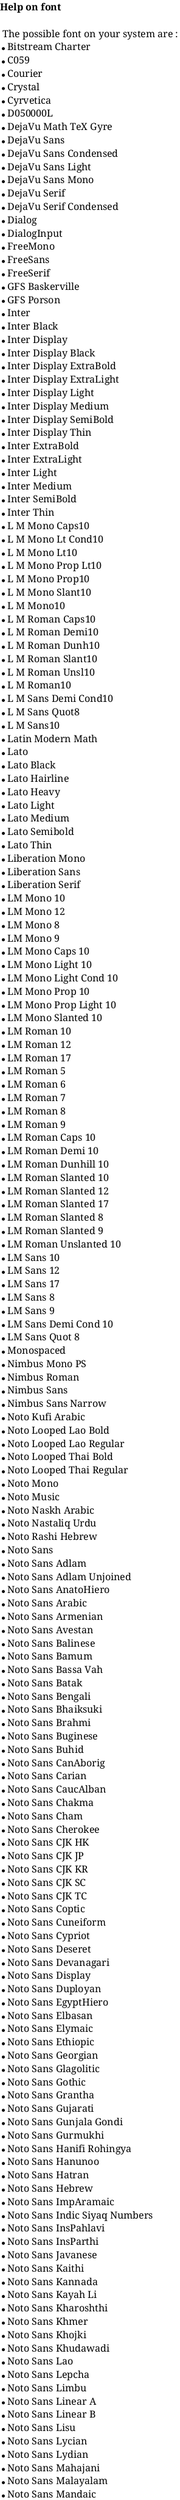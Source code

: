 {
  "sha1": "6i38g7vi14k169ncgkkxwwbe832j0r1",
  "insertion": {
    "when": "2024-05-30T20:48:20.962Z",
    "url": "https://github.com/plantuml/plantuml/issues/1232",
    "user": "plantuml@gmail.com"
  }
}
@startuml
help font
@enduml
